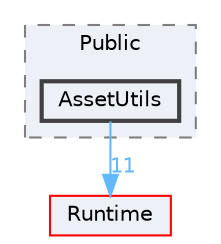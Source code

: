 digraph "AssetUtils"
{
 // INTERACTIVE_SVG=YES
 // LATEX_PDF_SIZE
  bgcolor="transparent";
  edge [fontname=Helvetica,fontsize=10,labelfontname=Helvetica,labelfontsize=10];
  node [fontname=Helvetica,fontsize=10,shape=box,height=0.2,width=0.4];
  compound=true
  subgraph clusterdir_d4fdbd3991c612140fe053c3935e29f5 {
    graph [ bgcolor="#edf0f7", pencolor="grey50", label="Public", fontname=Helvetica,fontsize=10 style="filled,dashed", URL="dir_d4fdbd3991c612140fe053c3935e29f5.html",tooltip=""]
  dir_1c5fe70bdbef08e5e5c7b75f1b05192e [label="AssetUtils", fillcolor="#edf0f7", color="grey25", style="filled,bold", URL="dir_1c5fe70bdbef08e5e5c7b75f1b05192e.html",tooltip=""];
  }
  dir_7536b172fbd480bfd146a1b1acd6856b [label="Runtime", fillcolor="#edf0f7", color="red", style="filled", URL="dir_7536b172fbd480bfd146a1b1acd6856b.html",tooltip=""];
  dir_1c5fe70bdbef08e5e5c7b75f1b05192e->dir_7536b172fbd480bfd146a1b1acd6856b [headlabel="11", labeldistance=1.5 headhref="dir_000063_000984.html" href="dir_000063_000984.html" color="steelblue1" fontcolor="steelblue1"];
}
